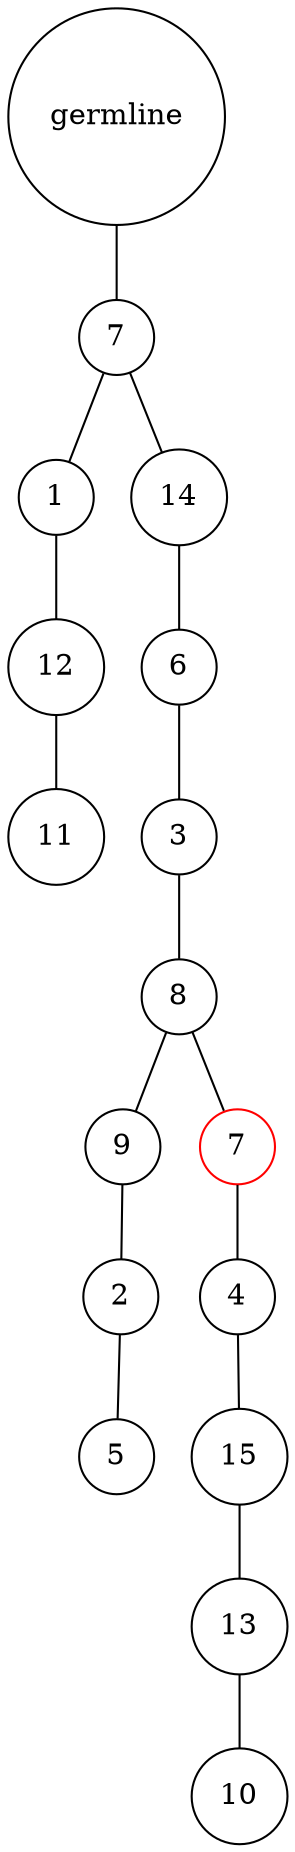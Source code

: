 graph {
	rankdir=UD;
	splines=line;
	node [shape=circle]
	"0x7faf5a7361f0" [label="germline"];
	"0x7faf5a736220" [label="7"];
	"0x7faf5a7361f0" -- "0x7faf5a736220" ;
	"0x7faf5a736250" [label="1"];
	"0x7faf5a736220" -- "0x7faf5a736250" ;
	"0x7faf5a736280" [label="12"];
	"0x7faf5a736250" -- "0x7faf5a736280" ;
	"0x7faf5a7362b0" [label="11"];
	"0x7faf5a736280" -- "0x7faf5a7362b0" ;
	"0x7faf5a7362e0" [label="14"];
	"0x7faf5a736220" -- "0x7faf5a7362e0" ;
	"0x7faf5a736310" [label="6"];
	"0x7faf5a7362e0" -- "0x7faf5a736310" ;
	"0x7faf5a736340" [label="3"];
	"0x7faf5a736310" -- "0x7faf5a736340" ;
	"0x7faf5a736370" [label="8"];
	"0x7faf5a736340" -- "0x7faf5a736370" ;
	"0x7faf5a7363a0" [label="9"];
	"0x7faf5a736370" -- "0x7faf5a7363a0" ;
	"0x7faf5a7363d0" [label="2"];
	"0x7faf5a7363a0" -- "0x7faf5a7363d0" ;
	"0x7faf5a736400" [label="5"];
	"0x7faf5a7363d0" -- "0x7faf5a736400" ;
	"0x7faf5a736430" [label="7",color="red"];
	"0x7faf5a736370" -- "0x7faf5a736430" ;
	"0x7faf5a736460" [label="4"];
	"0x7faf5a736430" -- "0x7faf5a736460" ;
	"0x7faf5a736490" [label="15"];
	"0x7faf5a736460" -- "0x7faf5a736490" ;
	"0x7faf5a7364c0" [label="13"];
	"0x7faf5a736490" -- "0x7faf5a7364c0" ;
	"0x7faf5a7364f0" [label="10"];
	"0x7faf5a7364c0" -- "0x7faf5a7364f0" ;
}

